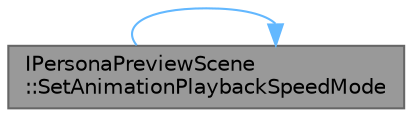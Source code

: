 digraph "IPersonaPreviewScene::SetAnimationPlaybackSpeedMode"
{
 // INTERACTIVE_SVG=YES
 // LATEX_PDF_SIZE
  bgcolor="transparent";
  edge [fontname=Helvetica,fontsize=10,labelfontname=Helvetica,labelfontsize=10];
  node [fontname=Helvetica,fontsize=10,shape=box,height=0.2,width=0.4];
  rankdir="LR";
  Node1 [id="Node000001",label="IPersonaPreviewScene\l::SetAnimationPlaybackSpeedMode",height=0.2,width=0.4,color="gray40", fillcolor="grey60", style="filled", fontcolor="black",tooltip="Set the playback speed mode."];
  Node1 -> Node1 [id="edge1_Node000001_Node000001",color="steelblue1",style="solid",tooltip=" "];
}
